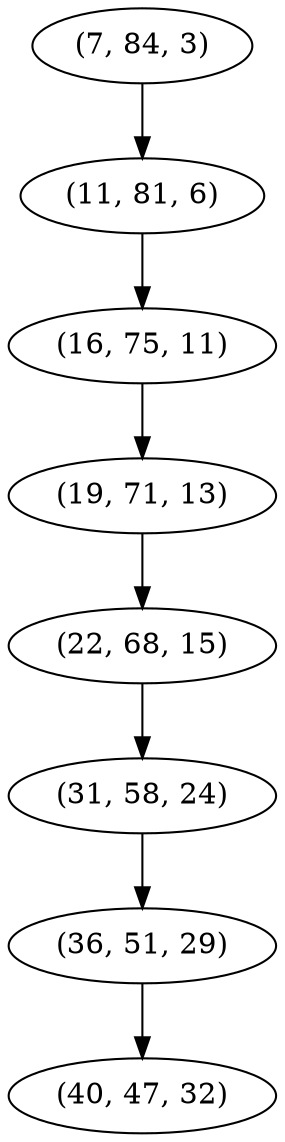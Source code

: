 digraph tree {
    "(7, 84, 3)";
    "(11, 81, 6)";
    "(16, 75, 11)";
    "(19, 71, 13)";
    "(22, 68, 15)";
    "(31, 58, 24)";
    "(36, 51, 29)";
    "(40, 47, 32)";
    "(7, 84, 3)" -> "(11, 81, 6)";
    "(11, 81, 6)" -> "(16, 75, 11)";
    "(16, 75, 11)" -> "(19, 71, 13)";
    "(19, 71, 13)" -> "(22, 68, 15)";
    "(22, 68, 15)" -> "(31, 58, 24)";
    "(31, 58, 24)" -> "(36, 51, 29)";
    "(36, 51, 29)" -> "(40, 47, 32)";
}
